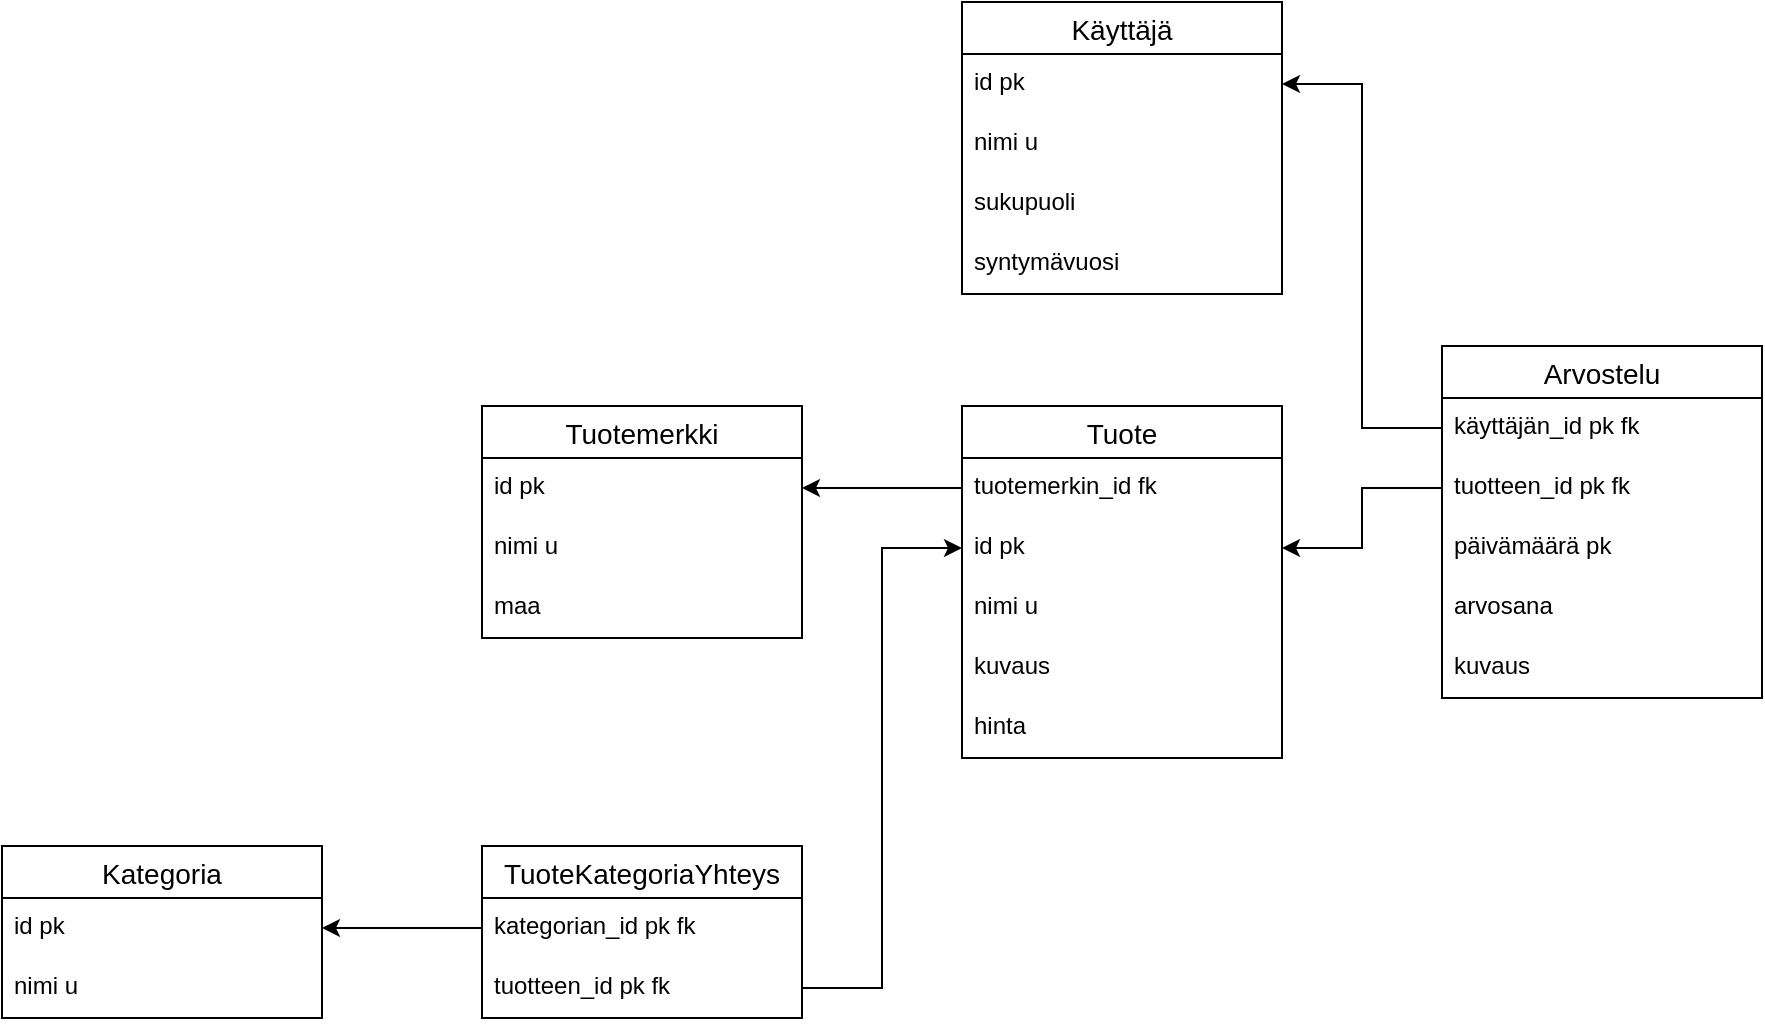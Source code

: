 <mxfile version="14.5.8" type="device"><diagram id="F3-kIUvs5O8AS4DiHWVQ" name="Page-1"><mxGraphModel dx="1422" dy="737" grid="1" gridSize="10" guides="1" tooltips="1" connect="1" arrows="1" fold="1" page="1" pageScale="1" pageWidth="1920" pageHeight="1200" math="0" shadow="0"><root><mxCell id="0"/><mxCell id="1" parent="0"/><mxCell id="L6idQjwCQOtAl3q-k2ph-89" value="Käyttäjä" style="swimlane;fontStyle=0;childLayout=stackLayout;horizontal=1;startSize=26;horizontalStack=0;resizeParent=1;resizeParentMax=0;resizeLast=0;collapsible=1;marginBottom=0;align=center;fontSize=14;" parent="1" vertex="1"><mxGeometry x="600" y="258" width="160" height="146" as="geometry"/></mxCell><mxCell id="L6idQjwCQOtAl3q-k2ph-90" value="id pk" style="text;strokeColor=none;fillColor=none;spacingLeft=4;spacingRight=4;overflow=hidden;rotatable=0;points=[[0,0.5],[1,0.5]];portConstraint=eastwest;fontSize=12;" parent="L6idQjwCQOtAl3q-k2ph-89" vertex="1"><mxGeometry y="26" width="160" height="30" as="geometry"/></mxCell><mxCell id="L6idQjwCQOtAl3q-k2ph-91" value="nimi u" style="text;strokeColor=none;fillColor=none;spacingLeft=4;spacingRight=4;overflow=hidden;rotatable=0;points=[[0,0.5],[1,0.5]];portConstraint=eastwest;fontSize=12;" parent="L6idQjwCQOtAl3q-k2ph-89" vertex="1"><mxGeometry y="56" width="160" height="30" as="geometry"/></mxCell><mxCell id="L6idQjwCQOtAl3q-k2ph-92" value="sukupuoli" style="text;strokeColor=none;fillColor=none;spacingLeft=4;spacingRight=4;overflow=hidden;rotatable=0;points=[[0,0.5],[1,0.5]];portConstraint=eastwest;fontSize=12;" parent="L6idQjwCQOtAl3q-k2ph-89" vertex="1"><mxGeometry y="86" width="160" height="30" as="geometry"/></mxCell><mxCell id="L6idQjwCQOtAl3q-k2ph-93" value="syntymävuosi" style="text;strokeColor=none;fillColor=none;spacingLeft=4;spacingRight=4;overflow=hidden;rotatable=0;points=[[0,0.5],[1,0.5]];portConstraint=eastwest;fontSize=12;" parent="L6idQjwCQOtAl3q-k2ph-89" vertex="1"><mxGeometry y="116" width="160" height="30" as="geometry"/></mxCell><mxCell id="L6idQjwCQOtAl3q-k2ph-94" value="Tuote" style="swimlane;fontStyle=0;childLayout=stackLayout;horizontal=1;startSize=26;horizontalStack=0;resizeParent=1;resizeParentMax=0;resizeLast=0;collapsible=1;marginBottom=0;align=center;fontSize=14;" parent="1" vertex="1"><mxGeometry x="600" y="460" width="160" height="176" as="geometry"/></mxCell><mxCell id="QunOEvO2ZctJ73JDX7hh-4" value="tuotemerkin_id fk" style="text;strokeColor=none;fillColor=none;spacingLeft=4;spacingRight=4;overflow=hidden;rotatable=0;points=[[0,0.5],[1,0.5]];portConstraint=eastwest;fontSize=12;" parent="L6idQjwCQOtAl3q-k2ph-94" vertex="1"><mxGeometry y="26" width="160" height="30" as="geometry"/></mxCell><mxCell id="L6idQjwCQOtAl3q-k2ph-95" value="id pk" style="text;strokeColor=none;fillColor=none;spacingLeft=4;spacingRight=4;overflow=hidden;rotatable=0;points=[[0,0.5],[1,0.5]];portConstraint=eastwest;fontSize=12;" parent="L6idQjwCQOtAl3q-k2ph-94" vertex="1"><mxGeometry y="56" width="160" height="30" as="geometry"/></mxCell><mxCell id="L6idQjwCQOtAl3q-k2ph-96" value="nimi u" style="text;strokeColor=none;fillColor=none;spacingLeft=4;spacingRight=4;overflow=hidden;rotatable=0;points=[[0,0.5],[1,0.5]];portConstraint=eastwest;fontSize=12;" parent="L6idQjwCQOtAl3q-k2ph-94" vertex="1"><mxGeometry y="86" width="160" height="30" as="geometry"/></mxCell><mxCell id="L6idQjwCQOtAl3q-k2ph-97" value="kuvaus" style="text;strokeColor=none;fillColor=none;spacingLeft=4;spacingRight=4;overflow=hidden;rotatable=0;points=[[0,0.5],[1,0.5]];portConstraint=eastwest;fontSize=12;" parent="L6idQjwCQOtAl3q-k2ph-94" vertex="1"><mxGeometry y="116" width="160" height="30" as="geometry"/></mxCell><mxCell id="L6idQjwCQOtAl3q-k2ph-98" value="hinta" style="text;strokeColor=none;fillColor=none;spacingLeft=4;spacingRight=4;overflow=hidden;rotatable=0;points=[[0,0.5],[1,0.5]];portConstraint=eastwest;fontSize=12;" parent="L6idQjwCQOtAl3q-k2ph-94" vertex="1"><mxGeometry y="146" width="160" height="30" as="geometry"/></mxCell><mxCell id="L6idQjwCQOtAl3q-k2ph-99" value="Tuotemerkki" style="swimlane;fontStyle=0;childLayout=stackLayout;horizontal=1;startSize=26;horizontalStack=0;resizeParent=1;resizeParentMax=0;resizeLast=0;collapsible=1;marginBottom=0;align=center;fontSize=14;" parent="1" vertex="1"><mxGeometry x="360" y="460" width="160" height="116" as="geometry"/></mxCell><mxCell id="L6idQjwCQOtAl3q-k2ph-100" value="id pk" style="text;strokeColor=none;fillColor=none;spacingLeft=4;spacingRight=4;overflow=hidden;rotatable=0;points=[[0,0.5],[1,0.5]];portConstraint=eastwest;fontSize=12;" parent="L6idQjwCQOtAl3q-k2ph-99" vertex="1"><mxGeometry y="26" width="160" height="30" as="geometry"/></mxCell><mxCell id="L6idQjwCQOtAl3q-k2ph-101" value="nimi u" style="text;strokeColor=none;fillColor=none;spacingLeft=4;spacingRight=4;overflow=hidden;rotatable=0;points=[[0,0.5],[1,0.5]];portConstraint=eastwest;fontSize=12;" parent="L6idQjwCQOtAl3q-k2ph-99" vertex="1"><mxGeometry y="56" width="160" height="30" as="geometry"/></mxCell><mxCell id="L6idQjwCQOtAl3q-k2ph-102" value="maa" style="text;strokeColor=none;fillColor=none;spacingLeft=4;spacingRight=4;overflow=hidden;rotatable=0;points=[[0,0.5],[1,0.5]];portConstraint=eastwest;fontSize=12;" parent="L6idQjwCQOtAl3q-k2ph-99" vertex="1"><mxGeometry y="86" width="160" height="30" as="geometry"/></mxCell><mxCell id="L6idQjwCQOtAl3q-k2ph-106" value="Kategoria" style="swimlane;fontStyle=0;childLayout=stackLayout;horizontal=1;startSize=26;horizontalStack=0;resizeParent=1;resizeParentMax=0;resizeLast=0;collapsible=1;marginBottom=0;align=center;fontSize=14;" parent="1" vertex="1"><mxGeometry x="120" y="680" width="160" height="86" as="geometry"/></mxCell><mxCell id="L6idQjwCQOtAl3q-k2ph-107" value="id pk" style="text;strokeColor=none;fillColor=none;spacingLeft=4;spacingRight=4;overflow=hidden;rotatable=0;points=[[0,0.5],[1,0.5]];portConstraint=eastwest;fontSize=12;" parent="L6idQjwCQOtAl3q-k2ph-106" vertex="1"><mxGeometry y="26" width="160" height="30" as="geometry"/></mxCell><mxCell id="L6idQjwCQOtAl3q-k2ph-108" value="nimi u" style="text;strokeColor=none;fillColor=none;spacingLeft=4;spacingRight=4;overflow=hidden;rotatable=0;points=[[0,0.5],[1,0.5]];portConstraint=eastwest;fontSize=12;" parent="L6idQjwCQOtAl3q-k2ph-106" vertex="1"><mxGeometry y="56" width="160" height="30" as="geometry"/></mxCell><mxCell id="L6idQjwCQOtAl3q-k2ph-116" value="Arvostelu" style="swimlane;fontStyle=0;childLayout=stackLayout;horizontal=1;startSize=26;horizontalStack=0;resizeParent=1;resizeParentMax=0;resizeLast=0;collapsible=1;marginBottom=0;align=center;fontSize=14;" parent="1" vertex="1"><mxGeometry x="840" y="430" width="160" height="176" as="geometry"/></mxCell><mxCell id="L6idQjwCQOtAl3q-k2ph-119" value="käyttäjän_id pk fk" style="text;strokeColor=none;fillColor=none;spacingLeft=4;spacingRight=4;overflow=hidden;rotatable=0;points=[[0,0.5],[1,0.5]];portConstraint=eastwest;fontSize=12;" parent="L6idQjwCQOtAl3q-k2ph-116" vertex="1"><mxGeometry y="26" width="160" height="30" as="geometry"/></mxCell><mxCell id="L6idQjwCQOtAl3q-k2ph-118" value="tuotteen_id pk fk" style="text;strokeColor=none;fillColor=none;spacingLeft=4;spacingRight=4;overflow=hidden;rotatable=0;points=[[0,0.5],[1,0.5]];portConstraint=eastwest;fontSize=12;" parent="L6idQjwCQOtAl3q-k2ph-116" vertex="1"><mxGeometry y="56" width="160" height="30" as="geometry"/></mxCell><mxCell id="L6idQjwCQOtAl3q-k2ph-120" value="päivämäärä pk" style="text;strokeColor=none;fillColor=none;spacingLeft=4;spacingRight=4;overflow=hidden;rotatable=0;points=[[0,0.5],[1,0.5]];portConstraint=eastwest;fontSize=12;" parent="L6idQjwCQOtAl3q-k2ph-116" vertex="1"><mxGeometry y="86" width="160" height="30" as="geometry"/></mxCell><mxCell id="L6idQjwCQOtAl3q-k2ph-121" value="arvosana" style="text;strokeColor=none;fillColor=none;spacingLeft=4;spacingRight=4;overflow=hidden;rotatable=0;points=[[0,0.5],[1,0.5]];portConstraint=eastwest;fontSize=12;" parent="L6idQjwCQOtAl3q-k2ph-116" vertex="1"><mxGeometry y="116" width="160" height="30" as="geometry"/></mxCell><mxCell id="L6idQjwCQOtAl3q-k2ph-122" value="kuvaus" style="text;strokeColor=none;fillColor=none;spacingLeft=4;spacingRight=4;overflow=hidden;rotatable=0;points=[[0,0.5],[1,0.5]];portConstraint=eastwest;fontSize=12;" parent="L6idQjwCQOtAl3q-k2ph-116" vertex="1"><mxGeometry y="146" width="160" height="30" as="geometry"/></mxCell><mxCell id="QunOEvO2ZctJ73JDX7hh-5" style="edgeStyle=orthogonalEdgeStyle;rounded=0;orthogonalLoop=1;jettySize=auto;html=1;exitX=0;exitY=0.5;exitDx=0;exitDy=0;entryX=1;entryY=0.5;entryDx=0;entryDy=0;" parent="1" source="QunOEvO2ZctJ73JDX7hh-4" target="L6idQjwCQOtAl3q-k2ph-100" edge="1"><mxGeometry relative="1" as="geometry"/></mxCell><mxCell id="QunOEvO2ZctJ73JDX7hh-6" value="TuoteKategoriaYhteys" style="swimlane;fontStyle=0;childLayout=stackLayout;horizontal=1;startSize=26;horizontalStack=0;resizeParent=1;resizeParentMax=0;resizeLast=0;collapsible=1;marginBottom=0;align=center;fontSize=14;" parent="1" vertex="1"><mxGeometry x="360" y="680" width="160" height="86" as="geometry"/></mxCell><mxCell id="QunOEvO2ZctJ73JDX7hh-7" value="kategorian_id pk fk" style="text;strokeColor=none;fillColor=none;spacingLeft=4;spacingRight=4;overflow=hidden;rotatable=0;points=[[0,0.5],[1,0.5]];portConstraint=eastwest;fontSize=12;" parent="QunOEvO2ZctJ73JDX7hh-6" vertex="1"><mxGeometry y="26" width="160" height="30" as="geometry"/></mxCell><mxCell id="QunOEvO2ZctJ73JDX7hh-9" value="tuotteen_id pk fk" style="text;strokeColor=none;fillColor=none;spacingLeft=4;spacingRight=4;overflow=hidden;rotatable=0;points=[[0,0.5],[1,0.5]];portConstraint=eastwest;fontSize=12;" parent="QunOEvO2ZctJ73JDX7hh-6" vertex="1"><mxGeometry y="56" width="160" height="30" as="geometry"/></mxCell><mxCell id="QunOEvO2ZctJ73JDX7hh-10" style="edgeStyle=orthogonalEdgeStyle;rounded=0;orthogonalLoop=1;jettySize=auto;html=1;exitX=1;exitY=0.5;exitDx=0;exitDy=0;entryX=0;entryY=0.5;entryDx=0;entryDy=0;" parent="1" source="QunOEvO2ZctJ73JDX7hh-9" target="L6idQjwCQOtAl3q-k2ph-95" edge="1"><mxGeometry relative="1" as="geometry"/></mxCell><mxCell id="QunOEvO2ZctJ73JDX7hh-11" style="edgeStyle=orthogonalEdgeStyle;rounded=0;orthogonalLoop=1;jettySize=auto;html=1;exitX=0;exitY=0.5;exitDx=0;exitDy=0;entryX=1;entryY=0.5;entryDx=0;entryDy=0;" parent="1" source="L6idQjwCQOtAl3q-k2ph-118" target="L6idQjwCQOtAl3q-k2ph-95" edge="1"><mxGeometry relative="1" as="geometry"/></mxCell><mxCell id="QunOEvO2ZctJ73JDX7hh-12" style="edgeStyle=orthogonalEdgeStyle;rounded=0;orthogonalLoop=1;jettySize=auto;html=1;exitX=0;exitY=0.5;exitDx=0;exitDy=0;entryX=1;entryY=0.5;entryDx=0;entryDy=0;" parent="1" source="L6idQjwCQOtAl3q-k2ph-119" target="L6idQjwCQOtAl3q-k2ph-90" edge="1"><mxGeometry relative="1" as="geometry"/></mxCell><mxCell id="QunOEvO2ZctJ73JDX7hh-13" style="edgeStyle=orthogonalEdgeStyle;rounded=0;orthogonalLoop=1;jettySize=auto;html=1;exitX=0;exitY=0.5;exitDx=0;exitDy=0;entryX=1;entryY=0.5;entryDx=0;entryDy=0;" parent="1" source="QunOEvO2ZctJ73JDX7hh-7" target="L6idQjwCQOtAl3q-k2ph-107" edge="1"><mxGeometry relative="1" as="geometry"/></mxCell></root></mxGraphModel></diagram></mxfile>